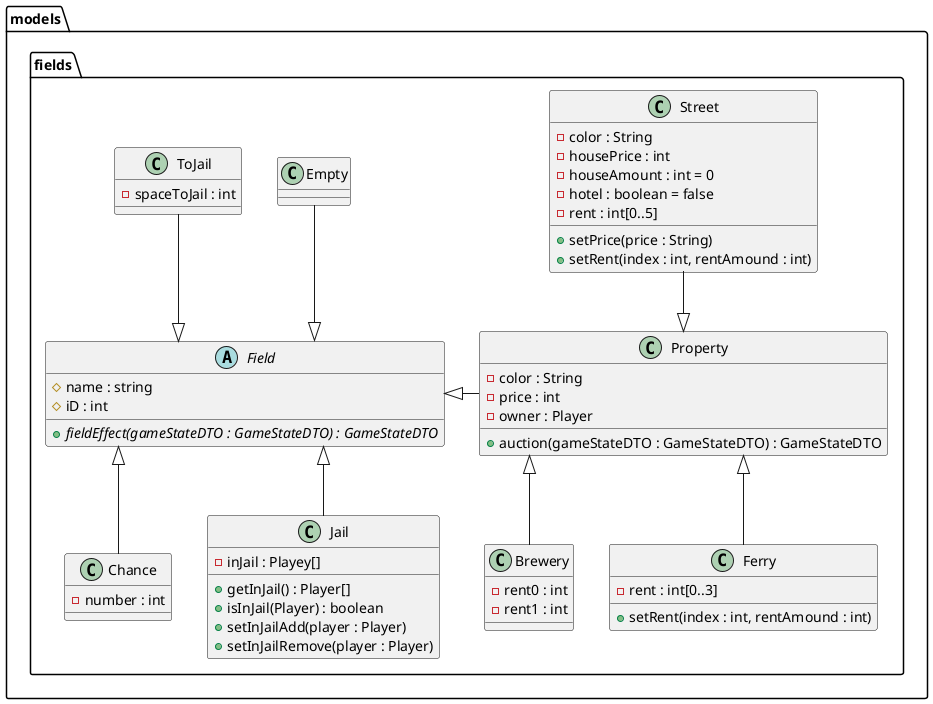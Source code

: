 @startuml
'https://plantuml.com/class-diagram
skinparam linetype ortho

package models.fields {
abstract Field {
 # name : string
 # iD : int
 + {abstract} fieldEffect(gameStateDTO : GameStateDTO) : GameStateDTO
}

class Property {
 - color : String
 - price : int
 - owner : Player
 + auction(gameStateDTO : GameStateDTO) : GameStateDTO
}
class Brewery {
 - rent0 : int
 - rent1 : int
}
class Ferry {
    - rent : int[0..3]

    + setRent(index : int, rentAmound : int)
}
class Street {
    - color : String
    - housePrice : int
    - houseAmount : int = 0
    - hotel : boolean = false
    - rent : int[0..5]

    + setPrice(price : String)
    + setRent(index : int, rentAmound : int)
}
class Empty{

}

class Chance {
- number : int
}

class Jail {
 - inJail : Playey[]
 + getInJail() : Player[]
 + isInJail(Player) : boolean
 + setInJailAdd(player : Player)
 + setInJailRemove(player : Player)
}

class ToJail {
 -spaceToJail : int
}



Field <|-right- Property
Property <|-up- Street
Property <|-down- Ferry
Property <|-down- Brewery
Field <|-- Chance
Field <|-- Jail
Field <|-up- ToJail
Field <|-up- Empty

}
@enduml